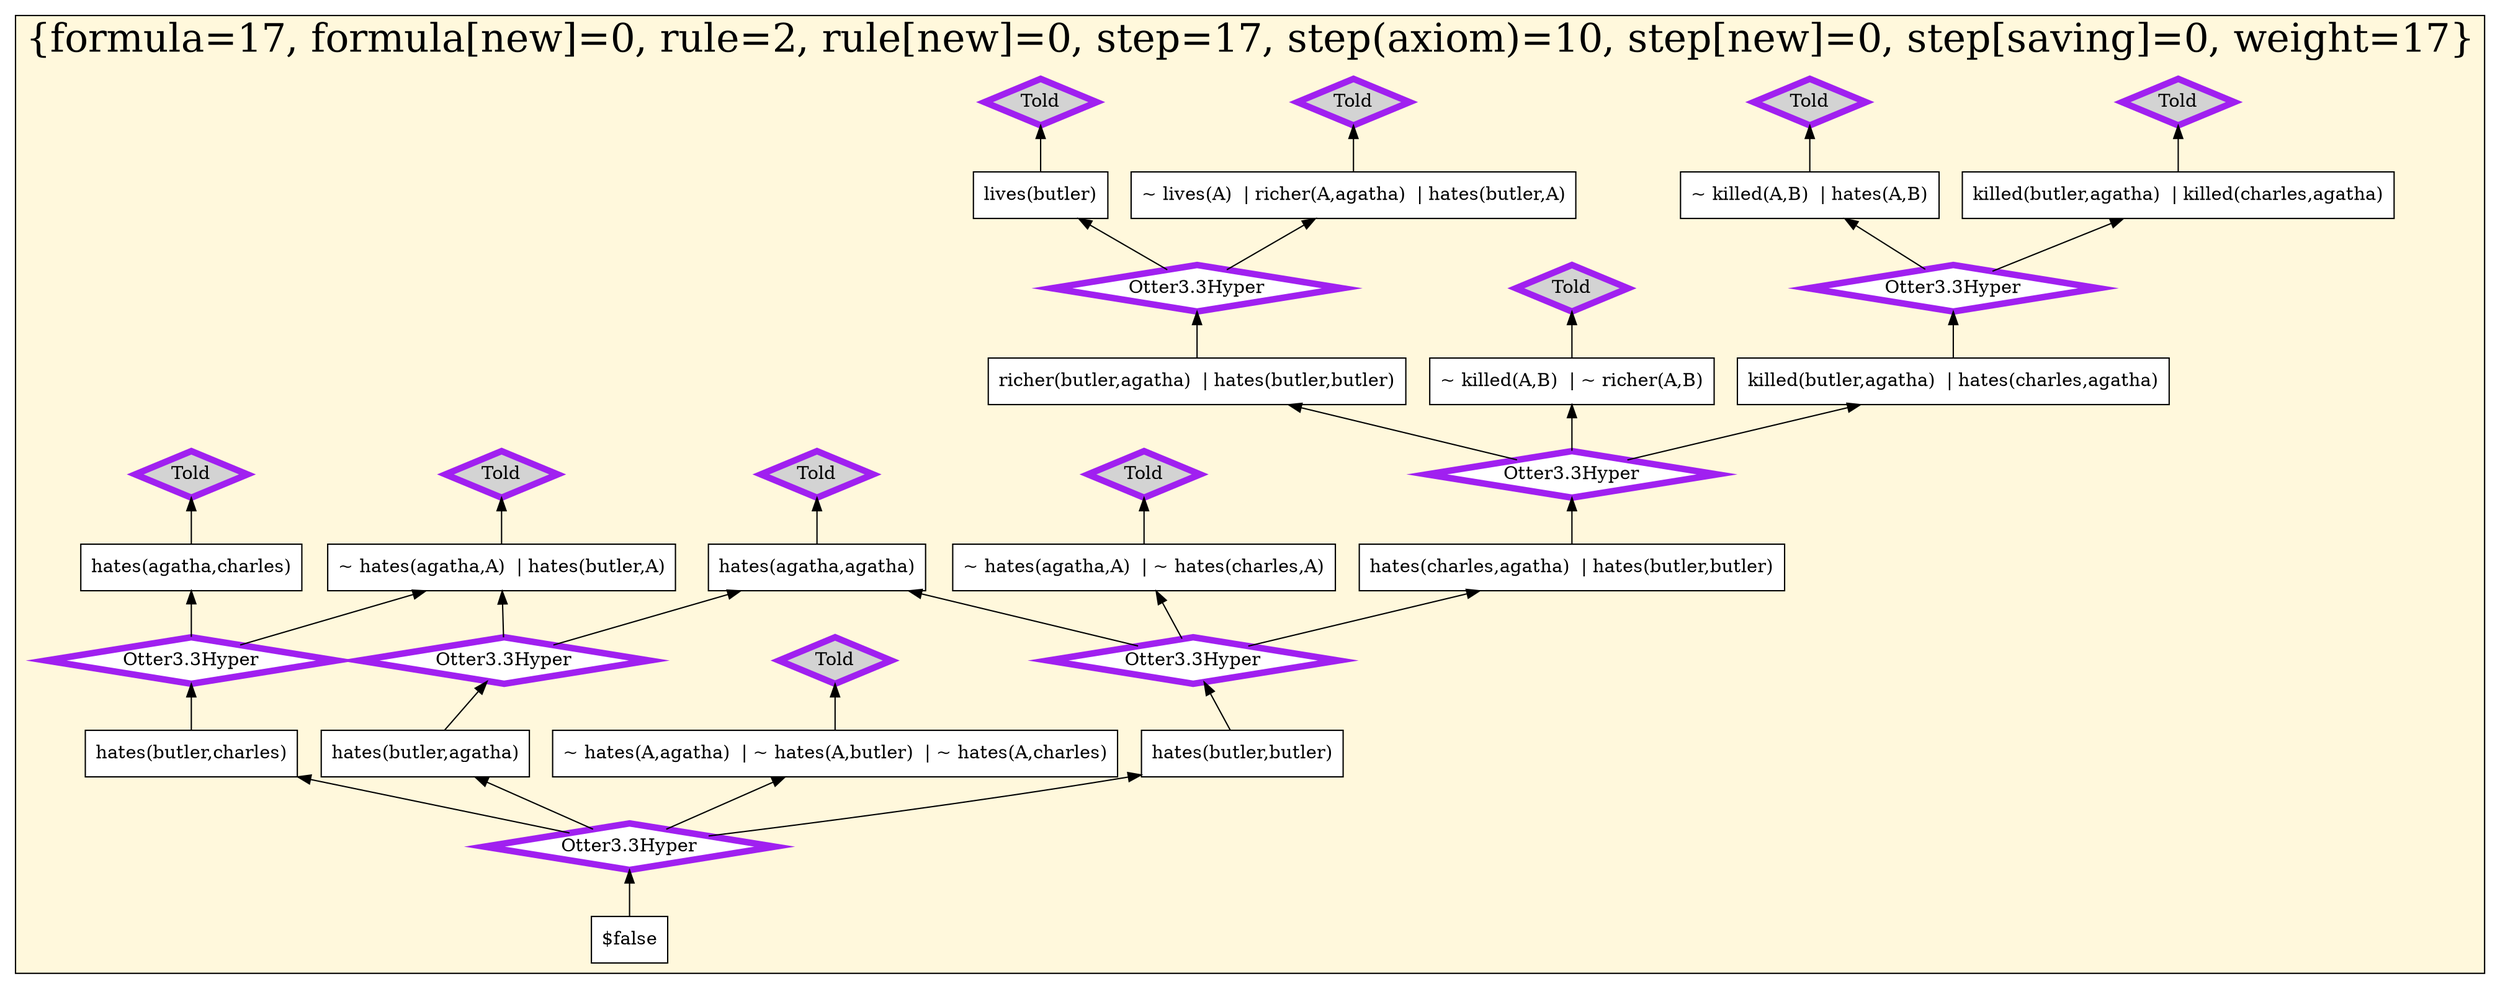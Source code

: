 digraph g 
{ rankdir=BT;
   
  "x_1495" [ URL="http://inference-web.org/proofs/tptp/Solutions/PUZ/PUZ001-1/Otter---3.3/answer.owl#ns_8_conclusion" color="black" shape="box" label="lives(butler)" fillcolor="white" style="filled"  ];
  "x_1605" [ URL="http://inference-web.org/proofs/tptp/Solutions/PUZ/PUZ001-1/Otter---3.3/answer.owl#ns_20_conclusion" color="black" shape="box" label="hates(charles,agatha)  | hates(butler,butler)" fillcolor="white" style="filled"  ];
  "x_1484" [ URL="http://inference-web.org/proofs/tptp/Solutions/PUZ/PUZ001-1/Otter---3.3/answer.owl#ns_5_conclusion" color="black" shape="box" label="~ hates(agatha,A)  | hates(butler,A)" fillcolor="white" style="filled"  ];
  "x_1427" [ URL="http://inference-web.org/proofs/tptp/Solutions/PUZ/PUZ001-1/Otter---3.3/answer.owl#ns_17_conclusion" color="black" shape="box" label="hates(butler,charles)" fillcolor="white" style="filled"  ];
  "x_1552" [ URL="http://inference-web.org/proofs/tptp/Solutions/PUZ/PUZ001-1/Otter---3.3/answer.owl#ns_14_conclusion" color="black" shape="box" label="richer(butler,agatha)  | hates(butler,butler)" fillcolor="white" style="filled"  ];
  "x_1378" [ URL="http://inference-web.org/proofs/tptp/Solutions/PUZ/PUZ001-1/Otter---3.3/answer.owl#ns_16_conclusion" color="black" shape="box" label="hates(butler,agatha)" fillcolor="white" style="filled"  ];
  "x_1255" [ URL="http://inference-web.org/proofs/tptp/Solutions/PUZ/PUZ001-1/Otter---3.3/answer.owl#ns_3_conclusion" color="black" shape="box" label="~ hates(A,agatha)  | ~ hates(A,butler)  | ~ hates(A,charles)" fillcolor="white" style="filled"  ];
  "x_1286" [ URL="http://inference-web.org/proofs/tptp/Solutions/PUZ/PUZ001-1/Otter---3.3/answer.owl#ns_10_conclusion" color="black" shape="box" label="hates(agatha,agatha)" fillcolor="white" style="filled"  ];
  "x_1578" [ URL="http://inference-web.org/proofs/tptp/Solutions/PUZ/PUZ001-1/Otter---3.3/answer.owl#ns_6_conclusion" color="black" shape="box" label="~ lives(A)  | richer(A,agatha)  | hates(butler,A)" fillcolor="white" style="filled"  ];
  "x_1480" [ URL="http://inference-web.org/proofs/tptp/Solutions/PUZ/PUZ001-1/Otter---3.3/answer.owl#ns_11_conclusion" color="black" shape="box" label="hates(agatha,charles)" fillcolor="white" style="filled"  ];
  "x_1565" [ URL="http://inference-web.org/proofs/tptp/Solutions/PUZ/PUZ001-1/Otter---3.3/answer.owl#ns_21_conclusion" color="black" shape="box" label="hates(butler,butler)" fillcolor="white" style="filled"  ];
  "x_1300" [ URL="http://inference-web.org/proofs/tptp/Solutions/PUZ/PUZ001-1/Otter---3.3/answer.owl#ns_2_conclusion" color="black" shape="box" label="~ hates(agatha,A)  | ~ hates(charles,A)" fillcolor="white" style="filled"  ];
  "x_1338" [ URL="http://inference-web.org/proofs/tptp/Solutions/PUZ/PUZ001-1/Otter---3.3/answer.owl#ns_1_conclusion" color="black" shape="box" label="~ killed(A,B)  | ~ richer(A,B)" fillcolor="white" style="filled"  ];
  "x_1450" [ URL="http://inference-web.org/proofs/tptp/Solutions/PUZ/PUZ001-1/Otter---3.3/answer.owl#ns_4_conclusion" color="black" shape="box" label="~ killed(A,B)  | hates(A,B)" fillcolor="white" style="filled"  ];
  "x_1519" [ URL="http://inference-web.org/proofs/tptp/Solutions/PUZ/PUZ001-1/Otter---3.3/answer.owl#ns_23_conclusion" color="black" shape="box" label="$false" fillcolor="white" style="filled"  ];
  "x_1330" [ URL="http://inference-web.org/proofs/tptp/Solutions/PUZ/PUZ001-1/Otter---3.3/answer.owl#ns_18_conclusion" color="black" shape="box" label="killed(butler,agatha)  | hates(charles,agatha)" fillcolor="white" style="filled"  ];
  "x_1291" [ URL="http://inference-web.org/proofs/tptp/Solutions/PUZ/PUZ001-1/Otter---3.3/answer.owl#ns_12_conclusion" color="black" shape="box" label="killed(butler,agatha)  | killed(charles,agatha)" fillcolor="white" style="filled"  ];
  "490ca8fb:1242f8625f3:-602a" [ URL="http://browser.inference-web.org/iwbrowser/BrowseNodeSet?url=http%3A%2F%2Finference-web.org%2Fproofs%2Ftptp%2FSolutions%2FPUZ%2FPUZ001-1%2FOtter---3.3%2Fanswer.owl%23ns_4" color="purple" shape="diamond" label="Told" fillcolor="lightgrey" style="filled" penwidth="5"  ];
  "x_1450" -> "490ca8fb:1242f8625f3:-602a";
  "490ca8fb:1242f8625f3:-6056" [ URL="http://browser.inference-web.org/iwbrowser/BrowseNodeSet?url=http%3A%2F%2Finference-web.org%2Fproofs%2Ftptp%2FSolutions%2FPUZ%2FPUZ001-1%2FOtter---3.3%2Fanswer.owl%23ns_17" color="purple" shape="diamond" label="Otter3.3Hyper" fillcolor="white" style="filled" penwidth="5"  ];
  "x_1427" -> "490ca8fb:1242f8625f3:-6056";
  "490ca8fb:1242f8625f3:-6056" -> "x_1480";
  "490ca8fb:1242f8625f3:-6056" -> "x_1484";
  "490ca8fb:1242f8625f3:-6047" [ URL="http://browser.inference-web.org/iwbrowser/BrowseNodeSet?url=http%3A%2F%2Finference-web.org%2Fproofs%2Ftptp%2FSolutions%2FPUZ%2FPUZ001-1%2FOtter---3.3%2Fanswer.owl%23ns_3" color="purple" shape="diamond" label="Told" fillcolor="lightgrey" style="filled" penwidth="5"  ];
  "x_1255" -> "490ca8fb:1242f8625f3:-6047";
  "490ca8fb:1242f8625f3:-6030" [ URL="http://browser.inference-web.org/iwbrowser/BrowseNodeSet?url=http%3A%2F%2Finference-web.org%2Fproofs%2Ftptp%2FSolutions%2FPUZ%2FPUZ001-1%2FOtter---3.3%2Fanswer.owl%23ns_1" color="purple" shape="diamond" label="Told" fillcolor="lightgrey" style="filled" penwidth="5"  ];
  "x_1338" -> "490ca8fb:1242f8625f3:-6030";
  "490ca8fb:1242f8625f3:-605b" [ URL="http://browser.inference-web.org/iwbrowser/BrowseNodeSet?url=http%3A%2F%2Finference-web.org%2Fproofs%2Ftptp%2FSolutions%2FPUZ%2FPUZ001-1%2FOtter---3.3%2Fanswer.owl%23answer" color="purple" shape="diamond" label="Otter3.3Hyper" fillcolor="white" style="filled" penwidth="5"  ];
  "x_1519" -> "490ca8fb:1242f8625f3:-605b";
  "490ca8fb:1242f8625f3:-605b" -> "x_1255";
  "490ca8fb:1242f8625f3:-605b" -> "x_1378";
  "490ca8fb:1242f8625f3:-605b" -> "x_1427";
  "490ca8fb:1242f8625f3:-605b" -> "x_1565";
  "490ca8fb:1242f8625f3:-6044" [ URL="http://browser.inference-web.org/iwbrowser/BrowseNodeSet?url=http%3A%2F%2Finference-web.org%2Fproofs%2Ftptp%2FSolutions%2FPUZ%2FPUZ001-1%2FOtter---3.3%2Fanswer.owl%23ns_21" color="purple" shape="diamond" label="Otter3.3Hyper" fillcolor="white" style="filled" penwidth="5"  ];
  "x_1565" -> "490ca8fb:1242f8625f3:-6044";
  "490ca8fb:1242f8625f3:-6044" -> "x_1286";
  "490ca8fb:1242f8625f3:-6044" -> "x_1300";
  "490ca8fb:1242f8625f3:-6044" -> "x_1605";
  "490ca8fb:1242f8625f3:-6027" [ URL="http://browser.inference-web.org/iwbrowser/BrowseNodeSet?url=http%3A%2F%2Finference-web.org%2Fproofs%2Ftptp%2FSolutions%2FPUZ%2FPUZ001-1%2FOtter---3.3%2Fanswer.owl%23ns_12" color="purple" shape="diamond" label="Told" fillcolor="lightgrey" style="filled" penwidth="5"  ];
  "x_1291" -> "490ca8fb:1242f8625f3:-6027";
  "490ca8fb:1242f8625f3:-6039" [ URL="http://browser.inference-web.org/iwbrowser/BrowseNodeSet?url=http%3A%2F%2Finference-web.org%2Fproofs%2Ftptp%2FSolutions%2FPUZ%2FPUZ001-1%2FOtter---3.3%2Fanswer.owl%23ns_14" color="purple" shape="diamond" label="Otter3.3Hyper" fillcolor="white" style="filled" penwidth="5"  ];
  "x_1552" -> "490ca8fb:1242f8625f3:-6039";
  "490ca8fb:1242f8625f3:-6039" -> "x_1495";
  "490ca8fb:1242f8625f3:-6039" -> "x_1578";
  "490ca8fb:1242f8625f3:-602d" [ URL="http://browser.inference-web.org/iwbrowser/BrowseNodeSet?url=http%3A%2F%2Finference-web.org%2Fproofs%2Ftptp%2FSolutions%2FPUZ%2FPUZ001-1%2FOtter---3.3%2Fanswer.owl%23ns_18" color="purple" shape="diamond" label="Otter3.3Hyper" fillcolor="white" style="filled" penwidth="5"  ];
  "x_1330" -> "490ca8fb:1242f8625f3:-602d";
  "490ca8fb:1242f8625f3:-602d" -> "x_1291";
  "490ca8fb:1242f8625f3:-602d" -> "x_1450";
  "490ca8fb:1242f8625f3:-6050" [ URL="http://browser.inference-web.org/iwbrowser/BrowseNodeSet?url=http%3A%2F%2Finference-web.org%2Fproofs%2Ftptp%2FSolutions%2FPUZ%2FPUZ001-1%2FOtter---3.3%2Fanswer.owl%23ns_11" color="purple" shape="diamond" label="Told" fillcolor="lightgrey" style="filled" penwidth="5"  ];
  "x_1480" -> "490ca8fb:1242f8625f3:-6050";
  "490ca8fb:1242f8625f3:-6040" [ URL="http://browser.inference-web.org/iwbrowser/BrowseNodeSet?url=http%3A%2F%2Finference-web.org%2Fproofs%2Ftptp%2FSolutions%2FPUZ%2FPUZ001-1%2FOtter---3.3%2Fanswer.owl%23ns_2" color="purple" shape="diamond" label="Told" fillcolor="lightgrey" style="filled" penwidth="5"  ];
  "x_1300" -> "490ca8fb:1242f8625f3:-6040";
  "490ca8fb:1242f8625f3:-6033" [ URL="http://browser.inference-web.org/iwbrowser/BrowseNodeSet?url=http%3A%2F%2Finference-web.org%2Fproofs%2Ftptp%2FSolutions%2FPUZ%2FPUZ001-1%2FOtter---3.3%2Fanswer.owl%23ns_8" color="purple" shape="diamond" label="Told" fillcolor="lightgrey" style="filled" penwidth="5"  ];
  "x_1495" -> "490ca8fb:1242f8625f3:-6033";
  "490ca8fb:1242f8625f3:-604d" [ URL="http://browser.inference-web.org/iwbrowser/BrowseNodeSet?url=http%3A%2F%2Finference-web.org%2Fproofs%2Ftptp%2FSolutions%2FPUZ%2FPUZ001-1%2FOtter---3.3%2Fanswer.owl%23ns_16" color="purple" shape="diamond" label="Otter3.3Hyper" fillcolor="white" style="filled" penwidth="5"  ];
  "x_1378" -> "490ca8fb:1242f8625f3:-604d";
  "490ca8fb:1242f8625f3:-604d" -> "x_1286";
  "490ca8fb:1242f8625f3:-604d" -> "x_1484";
  "490ca8fb:1242f8625f3:-6053" [ URL="http://browser.inference-web.org/iwbrowser/BrowseNodeSet?url=http%3A%2F%2Finference-web.org%2Fproofs%2Ftptp%2FSolutions%2FPUZ%2FPUZ001-1%2FOtter---3.3%2Fanswer.owl%23ns_5" color="purple" shape="diamond" label="Told" fillcolor="lightgrey" style="filled" penwidth="5"  ];
  "x_1484" -> "490ca8fb:1242f8625f3:-6053";
  "490ca8fb:1242f8625f3:-604a" [ URL="http://browser.inference-web.org/iwbrowser/BrowseNodeSet?url=http%3A%2F%2Finference-web.org%2Fproofs%2Ftptp%2FSolutions%2FPUZ%2FPUZ001-1%2FOtter---3.3%2Fanswer.owl%23ns_10" color="purple" shape="diamond" label="Told" fillcolor="lightgrey" style="filled" penwidth="5"  ];
  "x_1286" -> "490ca8fb:1242f8625f3:-604a";
  "490ca8fb:1242f8625f3:-6036" [ URL="http://browser.inference-web.org/iwbrowser/BrowseNodeSet?url=http%3A%2F%2Finference-web.org%2Fproofs%2Ftptp%2FSolutions%2FPUZ%2FPUZ001-1%2FOtter---3.3%2Fanswer.owl%23ns_6" color="purple" shape="diamond" label="Told" fillcolor="lightgrey" style="filled" penwidth="5"  ];
  "x_1578" -> "490ca8fb:1242f8625f3:-6036";
  "490ca8fb:1242f8625f3:-603d" [ URL="http://browser.inference-web.org/iwbrowser/BrowseNodeSet?url=http%3A%2F%2Finference-web.org%2Fproofs%2Ftptp%2FSolutions%2FPUZ%2FPUZ001-1%2FOtter---3.3%2Fanswer.owl%23ns_20" color="purple" shape="diamond" label="Otter3.3Hyper" fillcolor="white" style="filled" penwidth="5"  ];
  "x_1605" -> "490ca8fb:1242f8625f3:-603d";
  "490ca8fb:1242f8625f3:-603d" -> "x_1330";
  "490ca8fb:1242f8625f3:-603d" -> "x_1338";
  "490ca8fb:1242f8625f3:-603d" -> "x_1552";
  
 subgraph cluster_opt 
{ labelloc=b label="{formula=17, formula[new]=0, rule=2, rule[new]=0, step=17, step(axiom)=10, step[new]=0, step[saving]=0, weight=17}" 
 fontsize=30 fillcolor=cornsilk style=filled 
  x_1255 ; x_1427 ; x_1495 ; x_1338 ; x_1578 ; x_1330 ; x_1605 ; x_1300 ; x_1565 ; x_1291 ; x_1519 ; x_1484 ; x_1450 ; x_1286 ; x_1552 ; x_1378 ; x_1480 ; "490ca8fb:1242f8625f3:-602a" ;
 "490ca8fb:1242f8625f3:-6056" ;
 "490ca8fb:1242f8625f3:-6047" ;
 "490ca8fb:1242f8625f3:-6030" ;
 "490ca8fb:1242f8625f3:-605b" ;
 "490ca8fb:1242f8625f3:-6044" ;
 "490ca8fb:1242f8625f3:-6027" ;
 "490ca8fb:1242f8625f3:-6039" ;
 "490ca8fb:1242f8625f3:-602d" ;
 "490ca8fb:1242f8625f3:-6050" ;
 "490ca8fb:1242f8625f3:-6040" ;
 "490ca8fb:1242f8625f3:-6033" ;
 "490ca8fb:1242f8625f3:-604d" ;
 "490ca8fb:1242f8625f3:-6053" ;
 "490ca8fb:1242f8625f3:-604a" ;
 "490ca8fb:1242f8625f3:-6036" ;
 "490ca8fb:1242f8625f3:-603d" ;
 
}
 
}
